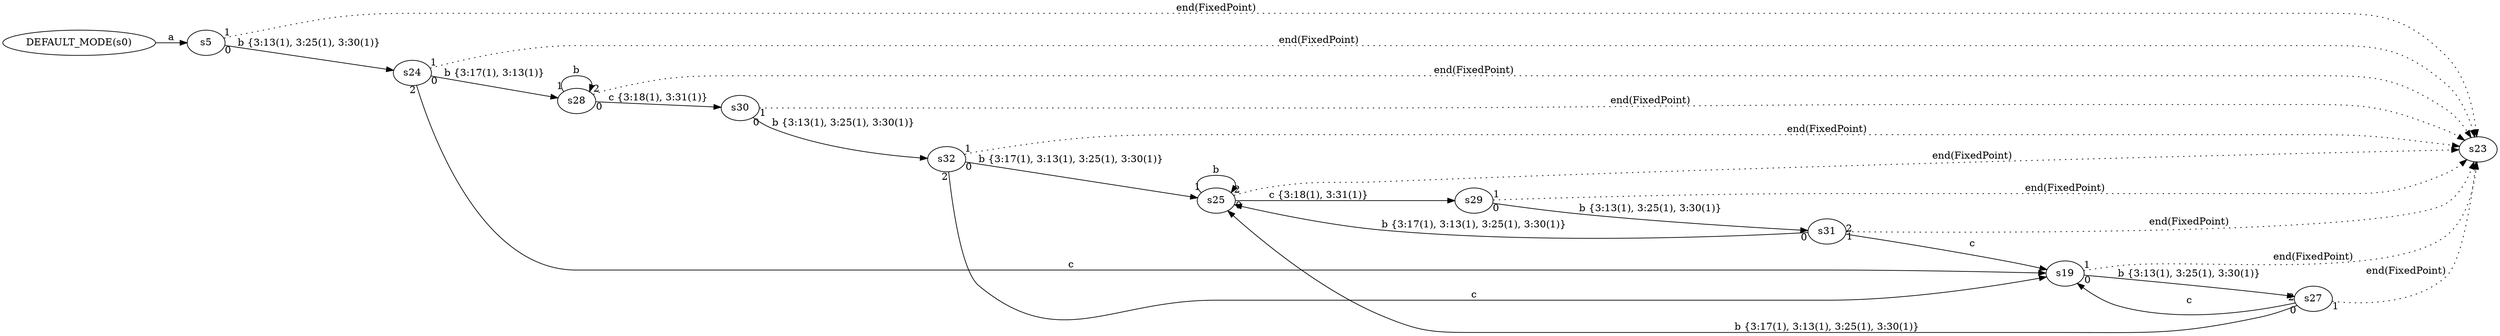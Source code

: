 digraph ATN {
  rankdir=LR;

  "DEFAULT_MODE(s0)" -> s5 [label=a]
  s5 -> s24 [label="b {3:13(1), 3:25(1), 3:30(1)}" taillabel=0]
  s24 -> s28 [label="b {3:17(1), 3:13(1)}" taillabel=0]
  s28 -> s30 [label="c {3:18(1), 3:31(1)}" taillabel=0]
  s30 -> s32 [label="b {3:13(1), 3:25(1), 3:30(1)}" taillabel=0]
  s32 -> s25 [label="b {3:17(1), 3:13(1), 3:25(1), 3:30(1)}" taillabel=0]
  s25 -> s29 [label="c {3:18(1), 3:31(1)}" taillabel=0]
  s29 -> s31 [label="b {3:13(1), 3:25(1), 3:30(1)}" taillabel=0]
  s31 -> s25 [label="b {3:17(1), 3:13(1), 3:25(1), 3:30(1)}" taillabel=0]
  s31 -> s23 [label="end(FixedPoint)" taillabel=1 style=dotted]
  s31 -> s19 [label=c taillabel=2]
  s19 -> s27 [label="b {3:13(1), 3:25(1), 3:30(1)}" taillabel=0]
  s27 -> s25 [label="b {3:17(1), 3:13(1), 3:25(1), 3:30(1)}" taillabel=0]
  s27 -> s23 [label="end(FixedPoint)" taillabel=1 style=dotted]
  s27 -> s19 [label=c taillabel=2]
  s19 -> s23 [label="end(FixedPoint)" taillabel=1 style=dotted]
  s29 -> s23 [label="end(FixedPoint)" taillabel=1 style=dotted]
  s25 -> s25 [label=b taillabel=1]
  s25 -> s23 [label="end(FixedPoint)" taillabel=2 style=dotted]
  s32 -> s23 [label="end(FixedPoint)" taillabel=1 style=dotted]
  s32 -> s19 [label=c taillabel=2]
  s30 -> s23 [label="end(FixedPoint)" taillabel=1 style=dotted]
  s28 -> s28 [label=b taillabel=1]
  s28 -> s23 [label="end(FixedPoint)" taillabel=2 style=dotted]
  s24 -> s23 [label="end(FixedPoint)" taillabel=1 style=dotted]
  s24 -> s19 [label=c taillabel=2]
  s5 -> s23 [label="end(FixedPoint)" taillabel=1 style=dotted]
}